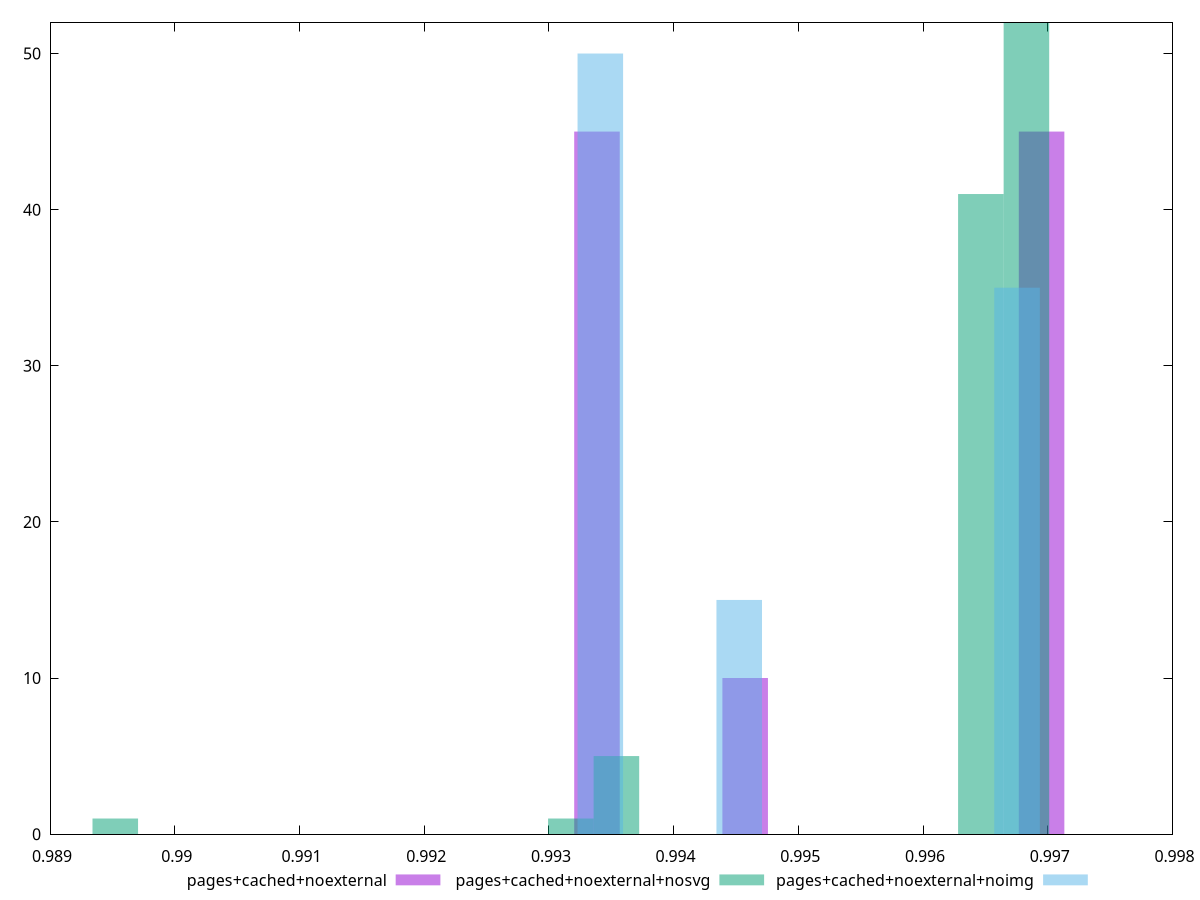 $_pagesCachedNoexternal <<EOF
0.9969503166235081 45
0.9933855359919579 45
0.9945737962024747 10
EOF
$_pagesCachedNoexternalNosvg <<EOF
0.9968288100594178 52
0.9964635375016826 41
0.9895233589047134 1
0.9931760844820656 1
0.9935413570398008 5
EOF
$_pagesCachedNoexternalNoimg <<EOF
0.9967535122207724 35
0.9934124389954514 50
0.9945261300705583 15
EOF
set key outside below
set terminal pngcairo
set output "report_00004_2020-11-02T20-21-41.718Z/interactive/interactive_pages+cached+noexternal_pages+cached+noexternal+nosvg_pages+cached+noexternal+noimg+hist.png"
set boxwidth 0.0003652725577352209
set style fill transparent solid 0.5 noborder
set yrange [0:52]
plot $_pagesCachedNoexternal title "pages+cached+noexternal" with boxes ,$_pagesCachedNoexternalNosvg title "pages+cached+noexternal+nosvg" with boxes ,$_pagesCachedNoexternalNoimg title "pages+cached+noexternal+noimg" with boxes ,